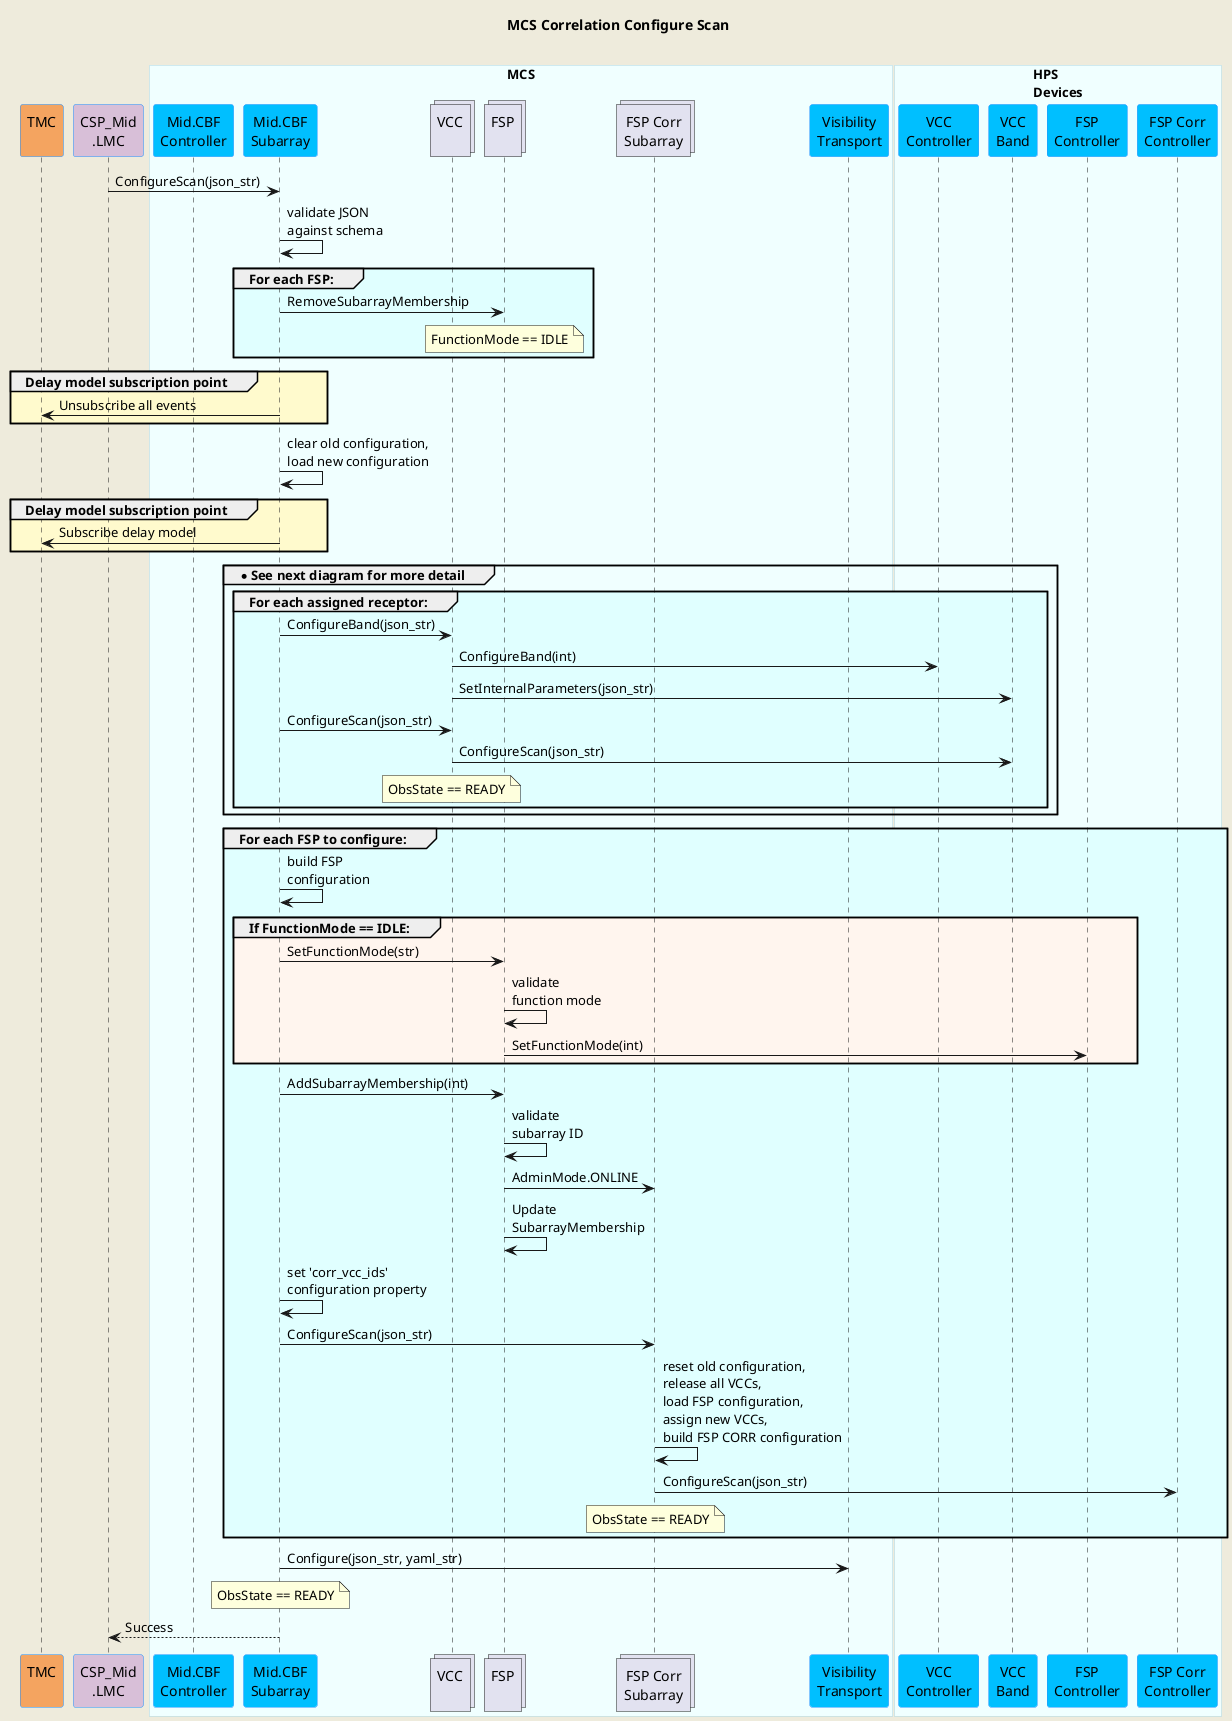 @startuml
'https://plantuml.com/sequence-diagram

skinparam backgroundColor #EEEBDC
skinparam sequence {
ParticipantBorderColor DodgerBlue
ParticipantBackgroundColor DeepSkyBlue
ActorBorderColor DarkGreen
ActorBackgroundColor Green
BoxBorderColor LightBlue
BoxBackgroundColor #F0FFFF
}

title MCS Correlation Configure Scan\n

participant "TMC\n" as tmc #SandyBrown
participant "CSP_Mid\n.LMC" as lmc #Thistle

box "MCS"
participant "Mid.CBF\nController" as controller
participant "Mid.CBF\nSubarray" as subarray
collections "VCC\n" as vcc
collections "FSP\n" as fsp
collections "FSP Corr\nSubarray" as fspcorr
participant "Visibility\nTransport" as vis_trans
end box

box "HPS\nDevices" 
participant "VCC\nController" as vcc_cont
participant "VCC\nBand" as vcc_band
participant "FSP\nController" as fsp_cont
participant "FSP Corr\nController" as fspcorr_cont
end box

lmc         -> subarray     : ConfigureScan(json_str)
subarray    -> subarray     : validate JSON\nagainst schema

group #LightCyan For each FSP:
    subarray    -> fsp          : RemoveSubarrayMembership
    note over fsp               : FunctionMode == IDLE
end group

group #LemonChiffon Delay model subscription point
    subarray    -> tmc          : Unsubscribe all events
end group

subarray    -> subarray     : clear old configuration,\nload new configuration

group #LemonChiffon Delay model subscription point
    subarray    -> tmc          : Subscribe delay model
end group

group  *See next diagram for more detail

    group #LightCyan For each assigned receptor:
        subarray    -> vcc          : ConfigureBand(json_str)
        vcc         -> vcc_cont     : ConfigureBand(int)
        vcc         -> vcc_band     : SetInternalParameters(json_str)
        subarray    -> vcc          : ConfigureScan(json_str)
        vcc         -> vcc_band     : ConfigureScan(json_str)
        note over vcc               : ObsState == READY
    end group

end group

group #LightCyan For each FSP to configure:
    subarray    -> subarray     : build FSP\nconfiguration

    group #SeaShell If FunctionMode == IDLE:
        subarray    -> fsp          : SetFunctionMode(str)
        fsp         -> fsp          : validate\nfunction mode
        fsp         -> fsp_cont     : SetFunctionMode(int)
    end group

    subarray    -> fsp          : AddSubarrayMembership(int)
    fsp         -> fsp          : validate\nsubarray ID
    fsp         -> fspcorr      : AdminMode.ONLINE
    fsp         -> fsp          : Update\nSubarrayMembership

    subarray    -> subarray     : set 'corr_vcc_ids'\nconfiguration property
    subarray    -> fspcorr      : ConfigureScan(json_str)
    fspcorr     -> fspcorr      : reset old configuration,\nrelease all VCCs,\nload FSP configuration,\nassign new VCCs,\nbuild FSP CORR configuration
    fspcorr     -> fspcorr_cont : ConfigureScan(json_str)
    note over fspcorr           : ObsState == READY
end group

subarray    -> vis_trans    : Configure(json_str, yaml_str)

note over subarray          : ObsState == READY
lmc        <-- subarray     : Success

@enduml